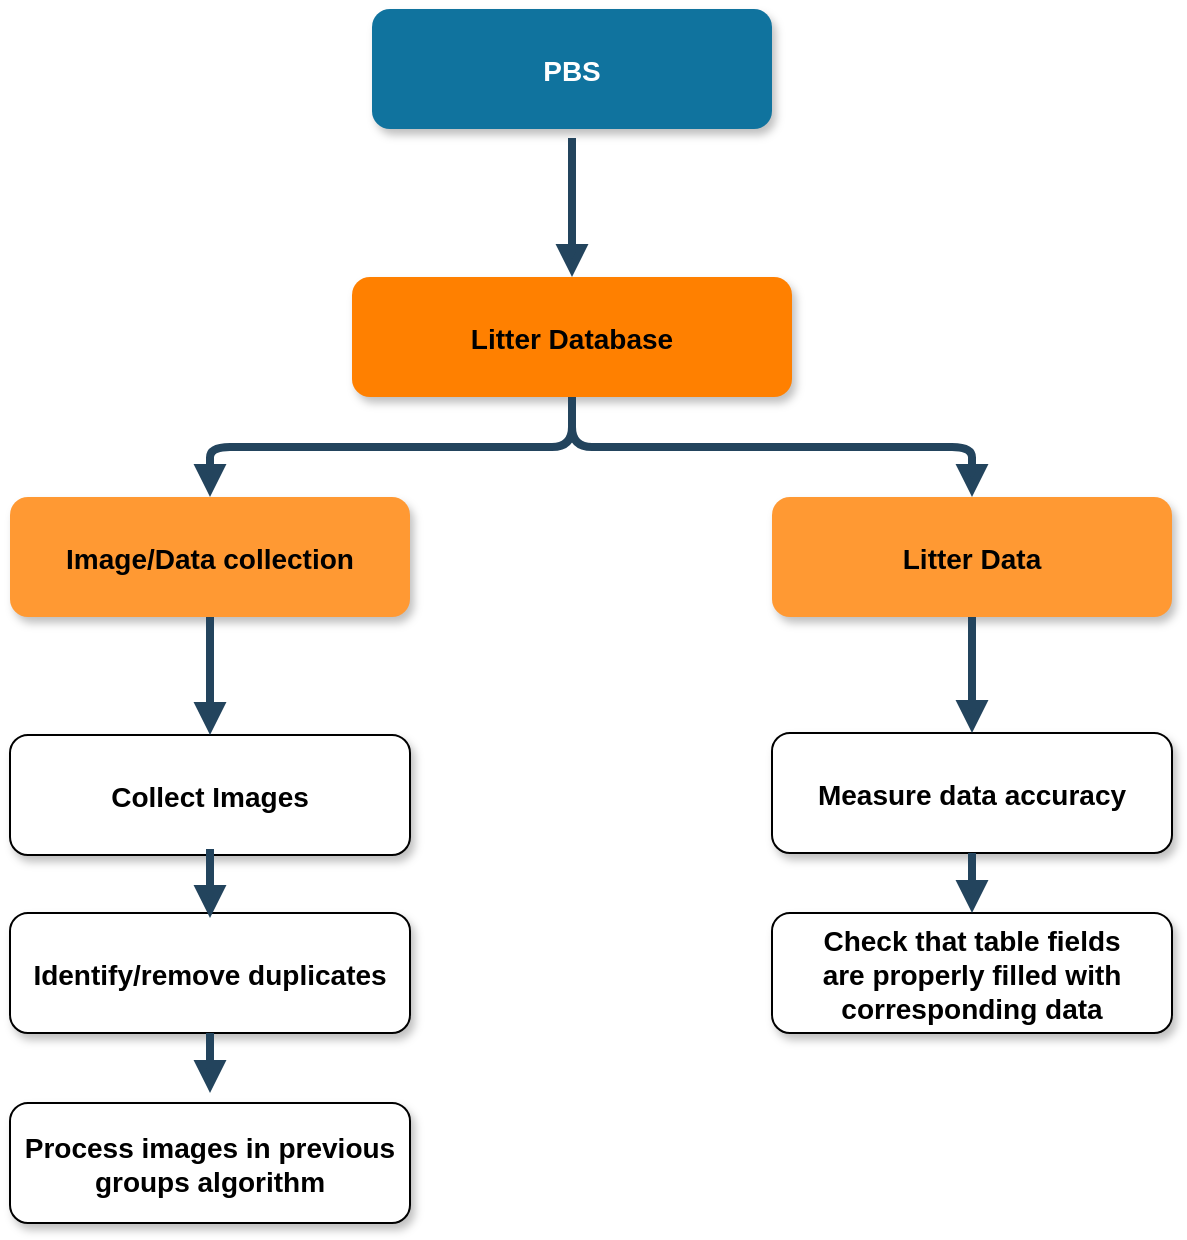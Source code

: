 <mxfile version="12.8.8" type="google"><diagram name="Page-1" id="97916047-d0de-89f5-080d-49f4d83e522f"><mxGraphModel dx="1422" dy="762" grid="1" gridSize="10" guides="1" tooltips="1" connect="1" arrows="1" fold="1" page="1" pageScale="1.5" pageWidth="1169" pageHeight="827" background="#ffffff" math="0" shadow="0"><root><mxCell id="0"/><mxCell id="1" parent="0"/><mxCell id="2" value="PBS" style="rounded=1;fillColor=#10739E;strokeColor=none;shadow=1;gradientColor=none;fontStyle=1;fontColor=#FFFFFF;fontSize=14;" parent="1" vertex="1"><mxGeometry x="672" y="205.5" width="200" height="60" as="geometry"/></mxCell><mxCell id="3" value="Litter Database" style="rounded=1;fillColor=#FF8000;strokeColor=none;shadow=1;fontStyle=1;fontSize=14;" parent="1" vertex="1"><mxGeometry x="662" y="339.5" width="220" height="60" as="geometry"/></mxCell><mxCell id="5" value="Image/Data collection" style="rounded=1;fillColor=#FF9933;strokeColor=none;shadow=1;fontStyle=1;fontSize=14;" parent="1" vertex="1"><mxGeometry x="491" y="449.5" width="200" height="60" as="geometry"/></mxCell><mxCell id="6" value="Litter Data" style="rounded=1;fillColor=#FF9933;strokeColor=none;shadow=1;fontStyle=1;fontSize=14;" parent="1" vertex="1"><mxGeometry x="872" y="449.5" width="200" height="60" as="geometry"/></mxCell><mxCell id="13" value="Collect Images" style="rounded=1;shadow=1;fontStyle=1;fontSize=14;" parent="1" vertex="1"><mxGeometry x="491" y="568.5" width="200" height="60" as="geometry"/></mxCell><mxCell id="14" value="Identify/remove duplicates" style="rounded=1;shadow=1;fontStyle=1;fontSize=14;" parent="1" vertex="1"><mxGeometry x="491" y="657.5" width="200" height="60" as="geometry"/></mxCell><mxCell id="15" value="Process images in previous&#10;groups algorithm" style="rounded=1;shadow=1;fontStyle=1;fontSize=14;" parent="1" vertex="1"><mxGeometry x="491" y="752.5" width="200" height="60" as="geometry"/></mxCell><mxCell id="18" value="Measure data accuracy" style="rounded=1;shadow=1;fontStyle=1;fontSize=14;" parent="1" vertex="1"><mxGeometry x="872" y="567.5" width="200" height="60" as="geometry"/></mxCell><mxCell id="19" value="Check that table fields&#10;are properly filled with&#10;corresponding data" style="rounded=1;shadow=1;fontStyle=1;fontSize=14;" parent="1" vertex="1"><mxGeometry x="872" y="657.5" width="200" height="60" as="geometry"/></mxCell><mxCell id="29" value="" style="edgeStyle=elbowEdgeStyle;elbow=vertical;strokeWidth=4;endArrow=block;endFill=1;fontStyle=1;strokeColor=#23445D;entryX=0.5;entryY=0;entryDx=0;entryDy=0;" parent="1" edge="1" target="3"><mxGeometry x="121" y="165" width="100" height="100" as="geometry"><mxPoint x="772" y="270" as="sourcePoint"/><mxPoint x="871" y="339.5" as="targetPoint"/></mxGeometry></mxCell><mxCell id="30" value="" style="edgeStyle=elbowEdgeStyle;elbow=vertical;strokeWidth=4;endArrow=block;endFill=1;fontStyle=1;strokeColor=#23445D;" parent="1" source="3" target="5" edge="1"><mxGeometry x="22" y="159.5" width="100" height="100" as="geometry"><mxPoint x="22" y="259.5" as="sourcePoint"/><mxPoint x="122" y="159.5" as="targetPoint"/></mxGeometry></mxCell><mxCell id="32" value="" style="edgeStyle=elbowEdgeStyle;elbow=vertical;strokeWidth=4;endArrow=block;endFill=1;fontStyle=1;strokeColor=#23445D;" parent="1" source="3" target="6" edge="1"><mxGeometry x="22" y="159.5" width="100" height="100" as="geometry"><mxPoint x="22" y="259.5" as="sourcePoint"/><mxPoint x="122" y="159.5" as="targetPoint"/></mxGeometry></mxCell><mxCell id="43" value="" style="edgeStyle=elbowEdgeStyle;elbow=vertical;strokeWidth=4;endArrow=block;endFill=1;fontStyle=1;strokeColor=#23445D;" parent="1" source="14" edge="1"><mxGeometry x="1" y="213" width="100" height="100" as="geometry"><mxPoint x="1" y="313" as="sourcePoint"/><mxPoint x="591" y="747.5" as="targetPoint"/></mxGeometry></mxCell><mxCell id="46" value="" style="edgeStyle=elbowEdgeStyle;elbow=vertical;strokeWidth=4;endArrow=block;endFill=1;fontStyle=1;strokeColor=#23445D;" parent="1" source="18" target="19" edge="1"><mxGeometry x="102" y="117.5" width="100" height="100" as="geometry"><mxPoint x="102" y="217.5" as="sourcePoint"/><mxPoint x="202" y="117.5" as="targetPoint"/></mxGeometry></mxCell><mxCell id="54" value="" style="edgeStyle=elbowEdgeStyle;elbow=vertical;strokeWidth=4;endArrow=block;endFill=1;fontStyle=1;strokeColor=#23445D;exitX=0.5;exitY=1;exitDx=0;exitDy=0;entryX=0.5;entryY=0;entryDx=0;entryDy=0;" parent="1" target="13" edge="1"><mxGeometry x="22" y="159.5" width="100" height="100" as="geometry"><mxPoint x="591" y="509.5" as="sourcePoint"/><mxPoint x="122" y="159.5" as="targetPoint"/><Array as="points"><mxPoint x="652" y="549.5"/></Array></mxGeometry></mxCell><mxCell id="55" value="" style="edgeStyle=elbowEdgeStyle;elbow=vertical;strokeWidth=4;endArrow=block;endFill=1;fontStyle=1;strokeColor=#23445D;exitX=0.5;exitY=1;exitDx=0;exitDy=0;entryX=0.5;entryY=0;entryDx=0;entryDy=0;" parent="1" source="6" target="18" edge="1"><mxGeometry x="22" y="159.5" width="100" height="100" as="geometry"><mxPoint x="22" y="259.5" as="sourcePoint"/><mxPoint x="122" y="159.5" as="targetPoint"/><Array as="points"><mxPoint x="942" y="549.5"/></Array></mxGeometry></mxCell><mxCell id="l_0A-AH0NUuzbYGosjpu-58" value="" style="edgeStyle=elbowEdgeStyle;elbow=vertical;strokeWidth=4;endArrow=block;endFill=1;fontStyle=1;strokeColor=#23445D;exitX=0.5;exitY=1;exitDx=0;exitDy=0;" parent="1" edge="1"><mxGeometry x="1" y="120" width="100" height="100" as="geometry"><mxPoint x="591" y="625.5" as="sourcePoint"/><mxPoint x="591" y="660" as="targetPoint"/></mxGeometry></mxCell></root></mxGraphModel></diagram></mxfile>